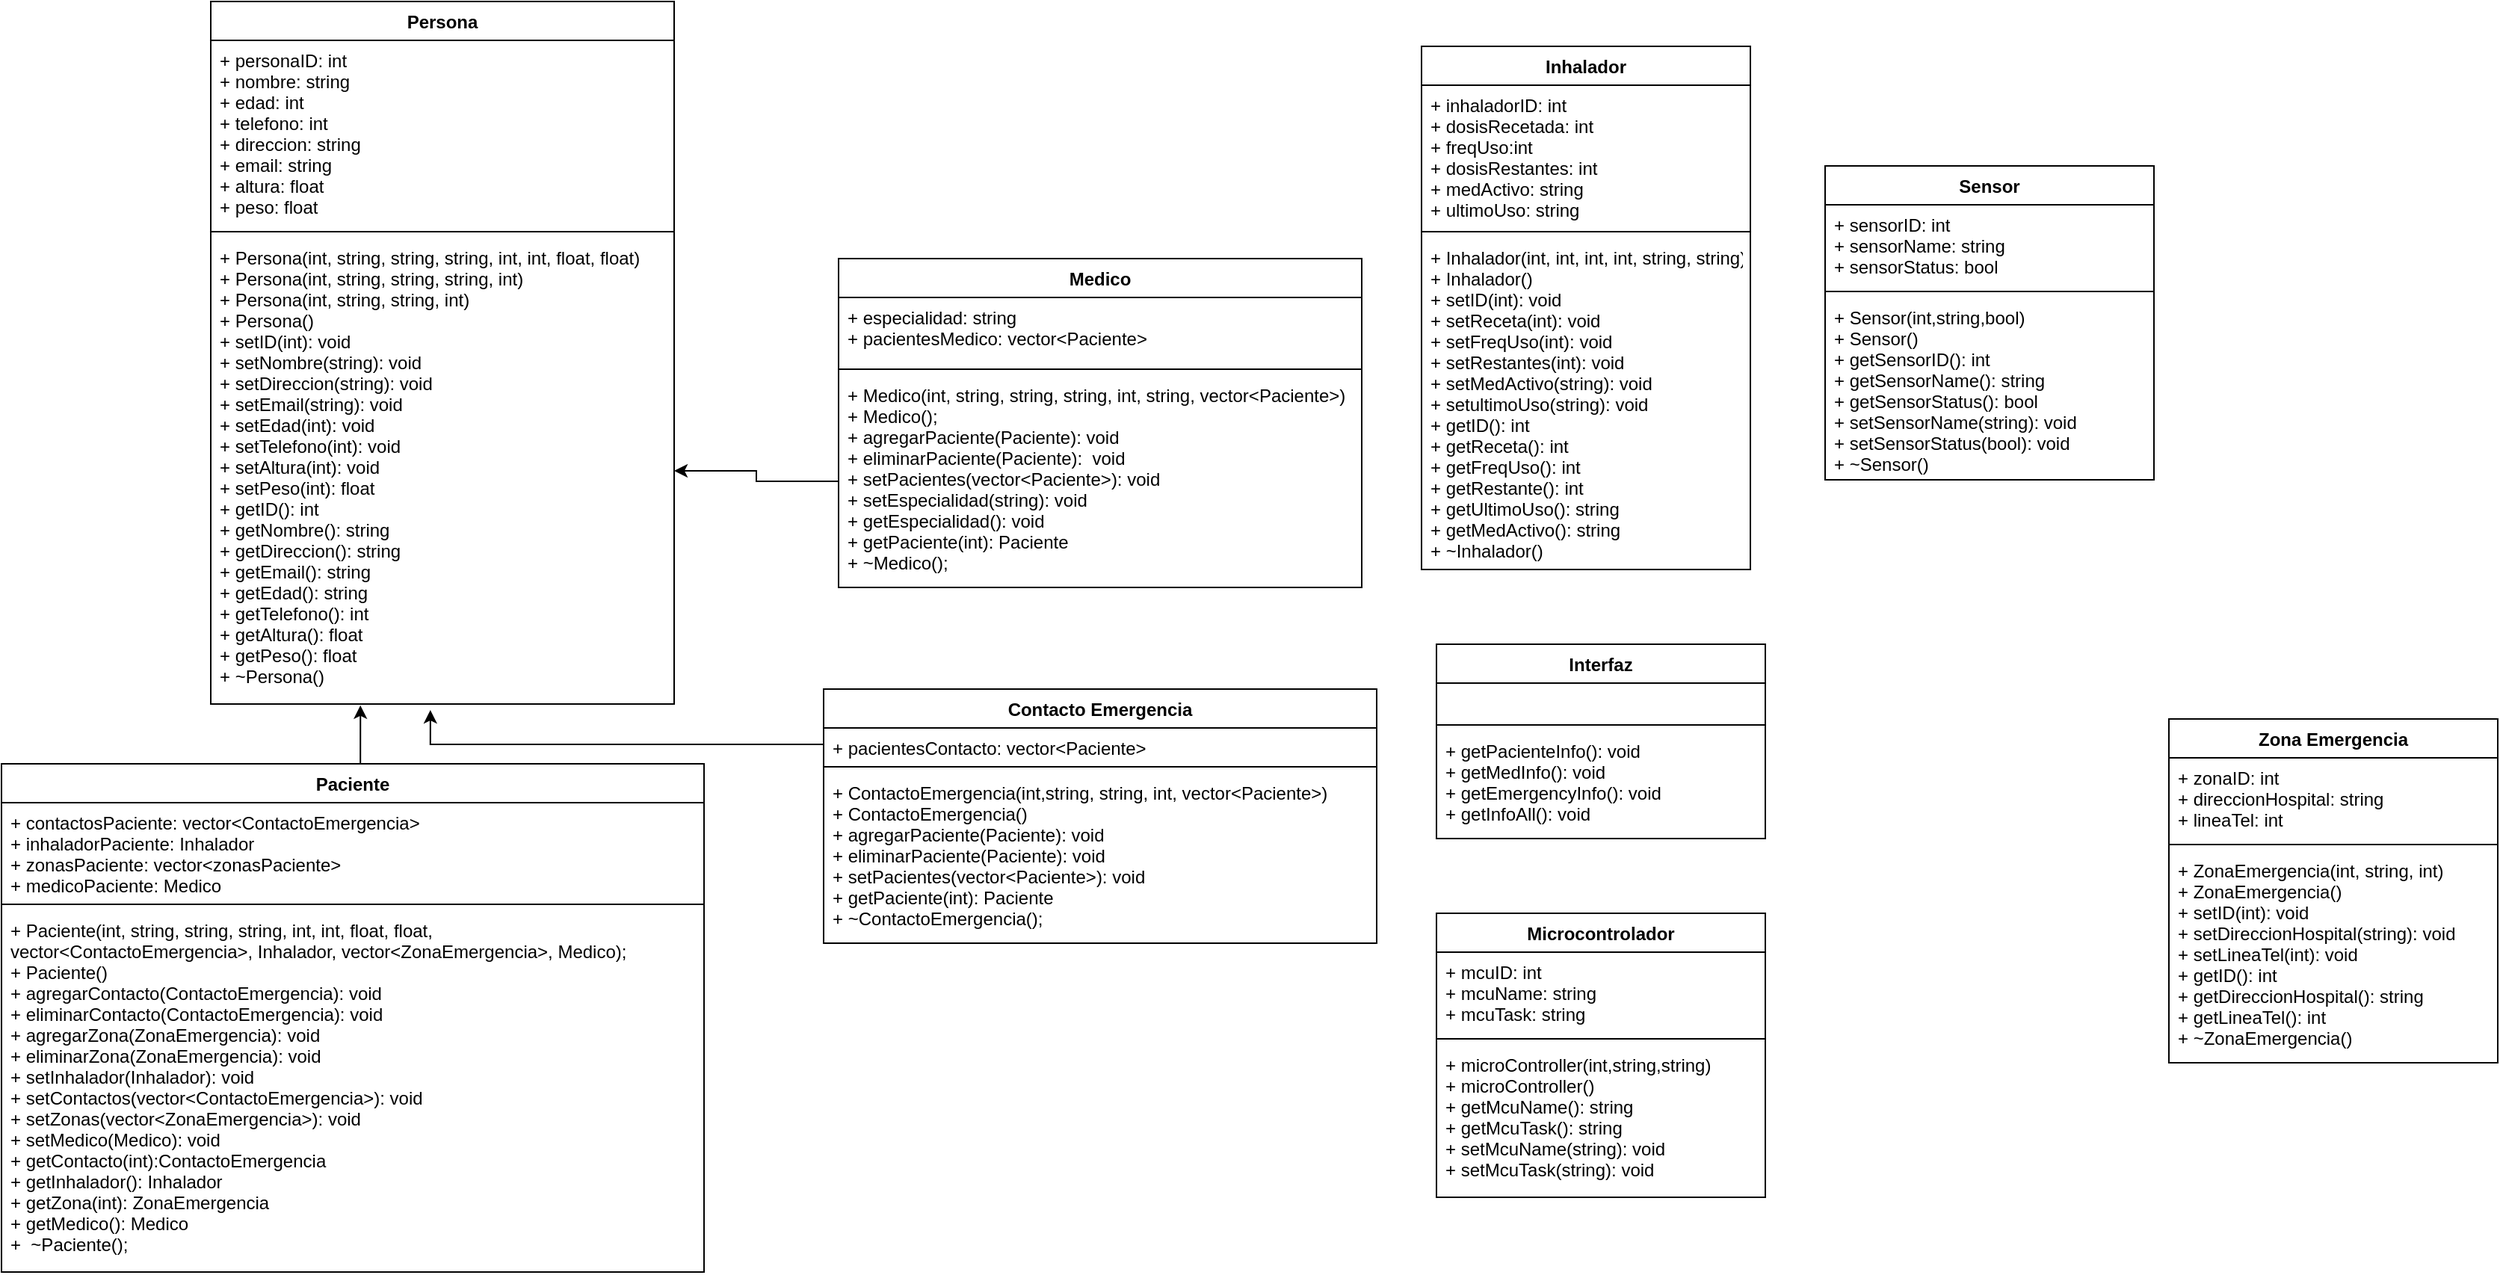 <mxfile version="22.0.6" type="github">
  <diagram id="Kw7EVnxhRdrsL6d94UCq" name="Page-1">
    <mxGraphModel dx="472" dy="798" grid="1" gridSize="10" guides="1" tooltips="1" connect="1" arrows="1" fold="1" page="1" pageScale="1" pageWidth="1920" pageHeight="1200" math="0" shadow="0">
      <root>
        <mxCell id="0" />
        <mxCell id="1" parent="0" />
        <mxCell id="8" value="Paciente" style="swimlane;fontStyle=1;align=center;verticalAlign=top;childLayout=stackLayout;horizontal=1;startSize=26;horizontalStack=0;resizeParent=1;resizeParentMax=0;resizeLast=0;collapsible=1;marginBottom=0;" parent="1" vertex="1">
          <mxGeometry x="40" y="550" width="470" height="340" as="geometry" />
        </mxCell>
        <mxCell id="9" value="+ contactosPaciente: vector&lt;ContactoEmergencia&gt;&#xa;+ inhaladorPaciente: Inhalador&#xa;+ zonasPaciente: vector&lt;zonasPaciente&gt;&#xa;+ medicoPaciente: Medico&#xa;" style="text;strokeColor=none;fillColor=none;align=left;verticalAlign=top;spacingLeft=4;spacingRight=4;overflow=hidden;rotatable=0;points=[[0,0.5],[1,0.5]];portConstraint=eastwest;" parent="8" vertex="1">
          <mxGeometry y="26" width="470" height="64" as="geometry" />
        </mxCell>
        <mxCell id="10" value="" style="line;strokeWidth=1;fillColor=none;align=left;verticalAlign=middle;spacingTop=-1;spacingLeft=3;spacingRight=3;rotatable=0;labelPosition=right;points=[];portConstraint=eastwest;strokeColor=inherit;" parent="8" vertex="1">
          <mxGeometry y="90" width="470" height="8" as="geometry" />
        </mxCell>
        <mxCell id="11" value="+ Paciente(int, string, string, string, int, int, float, float, &#xa;vector&lt;ContactoEmergencia&gt;, Inhalador, vector&lt;ZonaEmergencia&gt;, Medico);&#xa;+ Paciente()&#xa;+ agregarContacto(ContactoEmergencia): void&#xa;+ eliminarContacto(ContactoEmergencia): void &#xa;+ agregarZona(ZonaEmergencia): void &#xa;+ eliminarZona(ZonaEmergencia): void&#xa;+ setInhalador(Inhalador): void &#xa;+ setContactos(vector&lt;ContactoEmergencia&gt;): void &#xa;+ setZonas(vector&lt;ZonaEmergencia&gt;): void &#xa;+ setMedico(Medico): void&#xa;+ getContacto(int):ContactoEmergencia&#xa;+ getInhalador(): Inhalador &#xa;+ getZona(int): ZonaEmergencia &#xa;+ getMedico(): Medico &#xa;+  ~Paciente();" style="text;strokeColor=none;fillColor=none;align=left;verticalAlign=top;spacingLeft=4;spacingRight=4;overflow=hidden;rotatable=0;points=[[0,0.5],[1,0.5]];portConstraint=eastwest;" parent="8" vertex="1">
          <mxGeometry y="98" width="470" height="242" as="geometry" />
        </mxCell>
        <mxCell id="12" value="Persona" style="swimlane;fontStyle=1;align=center;verticalAlign=top;childLayout=stackLayout;horizontal=1;startSize=26;horizontalStack=0;resizeParent=1;resizeParentMax=0;resizeLast=0;collapsible=1;marginBottom=0;" parent="1" vertex="1">
          <mxGeometry x="180" y="40" width="310" height="470" as="geometry" />
        </mxCell>
        <mxCell id="13" value="+ personaID: int&#xa;+ nombre: string&#xa;+ edad: int&#xa;+ telefono: int&#xa;+ direccion: string&#xa;+ email: string&#xa;+ altura: float&#xa;+ peso: float" style="text;strokeColor=none;fillColor=none;align=left;verticalAlign=top;spacingLeft=4;spacingRight=4;overflow=hidden;rotatable=0;points=[[0,0.5],[1,0.5]];portConstraint=eastwest;" parent="12" vertex="1">
          <mxGeometry y="26" width="310" height="124" as="geometry" />
        </mxCell>
        <mxCell id="14" value="" style="line;strokeWidth=1;fillColor=none;align=left;verticalAlign=middle;spacingTop=-1;spacingLeft=3;spacingRight=3;rotatable=0;labelPosition=right;points=[];portConstraint=eastwest;strokeColor=inherit;" parent="12" vertex="1">
          <mxGeometry y="150" width="310" height="8" as="geometry" />
        </mxCell>
        <mxCell id="15" value="+ Persona(int, string, string, string, int, int, float, float)&#xa;+ Persona(int, string, string, string, int)&#xa;+ Persona(int, string, string, int)&#xa;+ Persona()&#xa;+ setID(int): void&#xa;+ setNombre(string): void&#xa;+ setDireccion(string): void&#xa;+ setEmail(string): void&#xa;+ setEdad(int): void&#xa;+ setTelefono(int): void&#xa;+ setAltura(int): void&#xa;+ setPeso(int): float&#xa;+ getID(): int&#xa;+ getNombre(): string&#xa;+ getDireccion(): string&#xa;+ getEmail(): string&#xa;+ getEdad(): string&#xa;+ getTelefono(): int&#xa;+ getAltura(): float&#xa;+ getPeso(): float&#xa;+ ~Persona()&#xa;&#xa;" style="text;strokeColor=none;fillColor=none;align=left;verticalAlign=top;spacingLeft=4;spacingRight=4;overflow=hidden;rotatable=0;points=[[0,0.5],[1,0.5]];portConstraint=eastwest;" parent="12" vertex="1">
          <mxGeometry y="158" width="310" height="312" as="geometry" />
        </mxCell>
        <mxCell id="16" value="Inhalador" style="swimlane;fontStyle=1;align=center;verticalAlign=top;childLayout=stackLayout;horizontal=1;startSize=26;horizontalStack=0;resizeParent=1;resizeParentMax=0;resizeLast=0;collapsible=1;marginBottom=0;" parent="1" vertex="1">
          <mxGeometry x="990" y="70" width="220" height="350" as="geometry" />
        </mxCell>
        <mxCell id="17" value="+ inhaladorID: int&#xa;+ dosisRecetada: int&#xa;+ freqUso:int &#xa;+ dosisRestantes: int&#xa;+ medActivo: string&#xa;+ ultimoUso: string" style="text;strokeColor=none;fillColor=none;align=left;verticalAlign=top;spacingLeft=4;spacingRight=4;overflow=hidden;rotatable=0;points=[[0,0.5],[1,0.5]];portConstraint=eastwest;" parent="16" vertex="1">
          <mxGeometry y="26" width="220" height="94" as="geometry" />
        </mxCell>
        <mxCell id="18" value="" style="line;strokeWidth=1;fillColor=none;align=left;verticalAlign=middle;spacingTop=-1;spacingLeft=3;spacingRight=3;rotatable=0;labelPosition=right;points=[];portConstraint=eastwest;strokeColor=inherit;" parent="16" vertex="1">
          <mxGeometry y="120" width="220" height="8" as="geometry" />
        </mxCell>
        <mxCell id="19" value="+ Inhalador(int, int, int, int, string, string)&#xa;+ Inhalador()&#xa;+ setID(int): void &#xa;+ setReceta(int): void &#xa;+ setFreqUso(int): void &#xa;+ setRestantes(int): void &#xa;+ setMedActivo(string): void &#xa;+ setultimoUso(string): void &#xa;+ getID(): int &#xa;+ getReceta(): int&#xa;+ getFreqUso(): int&#xa;+ getRestante(): int&#xa;+ getUltimoUso(): string&#xa;+ getMedActivo(): string&#xa;+ ~Inhalador()" style="text;strokeColor=none;fillColor=none;align=left;verticalAlign=top;spacingLeft=4;spacingRight=4;overflow=hidden;rotatable=0;points=[[0,0.5],[1,0.5]];portConstraint=eastwest;" parent="16" vertex="1">
          <mxGeometry y="128" width="220" height="222" as="geometry" />
        </mxCell>
        <mxCell id="31" value="Contacto Emergencia" style="swimlane;fontStyle=1;align=center;verticalAlign=top;childLayout=stackLayout;horizontal=1;startSize=26;horizontalStack=0;resizeParent=1;resizeParentMax=0;resizeLast=0;collapsible=1;marginBottom=0;" parent="1" vertex="1">
          <mxGeometry x="590" y="500" width="370" height="170" as="geometry" />
        </mxCell>
        <mxCell id="32" value="+ pacientesContacto: vector&lt;Paciente&gt;" style="text;strokeColor=none;fillColor=none;align=left;verticalAlign=top;spacingLeft=4;spacingRight=4;overflow=hidden;rotatable=0;points=[[0,0.5],[1,0.5]];portConstraint=eastwest;" parent="31" vertex="1">
          <mxGeometry y="26" width="370" height="22" as="geometry" />
        </mxCell>
        <mxCell id="33" value="" style="line;strokeWidth=1;fillColor=none;align=left;verticalAlign=middle;spacingTop=-1;spacingLeft=3;spacingRight=3;rotatable=0;labelPosition=right;points=[];portConstraint=eastwest;strokeColor=inherit;" parent="31" vertex="1">
          <mxGeometry y="48" width="370" height="8" as="geometry" />
        </mxCell>
        <mxCell id="34" value="+ ContactoEmergencia(int,string, string, int, vector&lt;Paciente&gt;)&#xa;+ ContactoEmergencia()&#xa;+ agregarPaciente(Paciente): void &#xa;+ eliminarPaciente(Paciente): void &#xa;+ setPacientes(vector&lt;Paciente&gt;): void &#xa;+ getPaciente(int): Paciente &#xa;+ ~ContactoEmergencia();" style="text;strokeColor=none;fillColor=none;align=left;verticalAlign=top;spacingLeft=4;spacingRight=4;overflow=hidden;rotatable=0;points=[[0,0.5],[1,0.5]];portConstraint=eastwest;" parent="31" vertex="1">
          <mxGeometry y="56" width="370" height="114" as="geometry" />
        </mxCell>
        <mxCell id="ZJcmUJeSf_xc25f1Tfg--34" value="Medico" style="swimlane;fontStyle=1;align=center;verticalAlign=top;childLayout=stackLayout;horizontal=1;startSize=26;horizontalStack=0;resizeParent=1;resizeParentMax=0;resizeLast=0;collapsible=1;marginBottom=0;" vertex="1" parent="1">
          <mxGeometry x="600" y="212" width="350" height="220" as="geometry" />
        </mxCell>
        <mxCell id="ZJcmUJeSf_xc25f1Tfg--35" value="+ especialidad: string&#xa;+ pacientesMedico: vector&lt;Paciente&gt;&#xa;" style="text;strokeColor=none;fillColor=none;align=left;verticalAlign=top;spacingLeft=4;spacingRight=4;overflow=hidden;rotatable=0;points=[[0,0.5],[1,0.5]];portConstraint=eastwest;" vertex="1" parent="ZJcmUJeSf_xc25f1Tfg--34">
          <mxGeometry y="26" width="350" height="44" as="geometry" />
        </mxCell>
        <mxCell id="ZJcmUJeSf_xc25f1Tfg--36" value="" style="line;strokeWidth=1;fillColor=none;align=left;verticalAlign=middle;spacingTop=-1;spacingLeft=3;spacingRight=3;rotatable=0;labelPosition=right;points=[];portConstraint=eastwest;strokeColor=inherit;" vertex="1" parent="ZJcmUJeSf_xc25f1Tfg--34">
          <mxGeometry y="70" width="350" height="8" as="geometry" />
        </mxCell>
        <mxCell id="ZJcmUJeSf_xc25f1Tfg--37" value="+ Medico(int, string, string, string, int, string, vector&lt;Paciente&gt;)&#xa;+ Medico();&#xa;+ agregarPaciente(Paciente): void &#xa;+ eliminarPaciente(Paciente):  void&#xa;+ setPacientes(vector&lt;Paciente&gt;): void &#xa;+ setEspecialidad(string): void&#xa;+ getEspecialidad(): void &#xa;+ getPaciente(int): Paciente&#xa;+ ~Medico();" style="text;strokeColor=none;fillColor=none;align=left;verticalAlign=top;spacingLeft=4;spacingRight=4;overflow=hidden;rotatable=0;points=[[0,0.5],[1,0.5]];portConstraint=eastwest;" vertex="1" parent="ZJcmUJeSf_xc25f1Tfg--34">
          <mxGeometry y="78" width="350" height="142" as="geometry" />
        </mxCell>
        <mxCell id="ZJcmUJeSf_xc25f1Tfg--40" style="edgeStyle=orthogonalEdgeStyle;rounded=0;orthogonalLoop=1;jettySize=auto;html=1;exitX=0.5;exitY=0;exitDx=0;exitDy=0;entryX=0.323;entryY=1.003;entryDx=0;entryDy=0;entryPerimeter=0;" edge="1" parent="1" source="8" target="15">
          <mxGeometry relative="1" as="geometry" />
        </mxCell>
        <mxCell id="ZJcmUJeSf_xc25f1Tfg--45" style="edgeStyle=orthogonalEdgeStyle;rounded=0;orthogonalLoop=1;jettySize=auto;html=1;exitX=0;exitY=0.5;exitDx=0;exitDy=0;entryX=0.474;entryY=1.013;entryDx=0;entryDy=0;entryPerimeter=0;" edge="1" parent="1" source="32" target="15">
          <mxGeometry relative="1" as="geometry">
            <Array as="points">
              <mxPoint x="327" y="537" />
            </Array>
          </mxGeometry>
        </mxCell>
        <mxCell id="ZJcmUJeSf_xc25f1Tfg--46" style="edgeStyle=orthogonalEdgeStyle;rounded=0;orthogonalLoop=1;jettySize=auto;html=1;exitX=0;exitY=0.5;exitDx=0;exitDy=0;" edge="1" parent="1" source="ZJcmUJeSf_xc25f1Tfg--37" target="15">
          <mxGeometry relative="1" as="geometry" />
        </mxCell>
        <mxCell id="ZJcmUJeSf_xc25f1Tfg--47" value="Zona Emergencia" style="swimlane;fontStyle=1;align=center;verticalAlign=top;childLayout=stackLayout;horizontal=1;startSize=26;horizontalStack=0;resizeParent=1;resizeParentMax=0;resizeLast=0;collapsible=1;marginBottom=0;" vertex="1" parent="1">
          <mxGeometry x="1490" y="520" width="220" height="230" as="geometry" />
        </mxCell>
        <mxCell id="ZJcmUJeSf_xc25f1Tfg--48" value="+ zonaID: int&#xa;+ direccionHospital: string&#xa;+ lineaTel: int" style="text;strokeColor=none;fillColor=none;align=left;verticalAlign=top;spacingLeft=4;spacingRight=4;overflow=hidden;rotatable=0;points=[[0,0.5],[1,0.5]];portConstraint=eastwest;" vertex="1" parent="ZJcmUJeSf_xc25f1Tfg--47">
          <mxGeometry y="26" width="220" height="54" as="geometry" />
        </mxCell>
        <mxCell id="ZJcmUJeSf_xc25f1Tfg--49" value="" style="line;strokeWidth=1;fillColor=none;align=left;verticalAlign=middle;spacingTop=-1;spacingLeft=3;spacingRight=3;rotatable=0;labelPosition=right;points=[];portConstraint=eastwest;strokeColor=inherit;" vertex="1" parent="ZJcmUJeSf_xc25f1Tfg--47">
          <mxGeometry y="80" width="220" height="8" as="geometry" />
        </mxCell>
        <mxCell id="ZJcmUJeSf_xc25f1Tfg--50" value="+ ZonaEmergencia(int, string, int)&#xa;+ ZonaEmergencia()&#xa;+ setID(int): void &#xa;+ setDireccionHospital(string): void &#xa;+ setLineaTel(int): void &#xa;+ getID(): int &#xa;+ getDireccionHospital(): string &#xa;+ getLineaTel(): int &#xa;+ ~ZonaEmergencia()" style="text;strokeColor=none;fillColor=none;align=left;verticalAlign=top;spacingLeft=4;spacingRight=4;overflow=hidden;rotatable=0;points=[[0,0.5],[1,0.5]];portConstraint=eastwest;" vertex="1" parent="ZJcmUJeSf_xc25f1Tfg--47">
          <mxGeometry y="88" width="220" height="142" as="geometry" />
        </mxCell>
        <mxCell id="ZJcmUJeSf_xc25f1Tfg--52" value="Sensor" style="swimlane;fontStyle=1;align=center;verticalAlign=top;childLayout=stackLayout;horizontal=1;startSize=26;horizontalStack=0;resizeParent=1;resizeParentMax=0;resizeLast=0;collapsible=1;marginBottom=0;" vertex="1" parent="1">
          <mxGeometry x="1260" y="150" width="220" height="210" as="geometry" />
        </mxCell>
        <mxCell id="ZJcmUJeSf_xc25f1Tfg--53" value="+ sensorID: int&#xa;+ sensorName: string&#xa;+ sensorStatus: bool" style="text;strokeColor=none;fillColor=none;align=left;verticalAlign=top;spacingLeft=4;spacingRight=4;overflow=hidden;rotatable=0;points=[[0,0.5],[1,0.5]];portConstraint=eastwest;" vertex="1" parent="ZJcmUJeSf_xc25f1Tfg--52">
          <mxGeometry y="26" width="220" height="54" as="geometry" />
        </mxCell>
        <mxCell id="ZJcmUJeSf_xc25f1Tfg--54" value="" style="line;strokeWidth=1;fillColor=none;align=left;verticalAlign=middle;spacingTop=-1;spacingLeft=3;spacingRight=3;rotatable=0;labelPosition=right;points=[];portConstraint=eastwest;strokeColor=inherit;" vertex="1" parent="ZJcmUJeSf_xc25f1Tfg--52">
          <mxGeometry y="80" width="220" height="8" as="geometry" />
        </mxCell>
        <mxCell id="ZJcmUJeSf_xc25f1Tfg--55" value="+ Sensor(int,string,bool)&#xa;+ Sensor()&#xa;+ getSensorID(): int&#xa;+ getSensorName(): string&#xa;+ getSensorStatus(): bool&#xa;+ setSensorName(string): void&#xa;+ setSensorStatus(bool): void&#xa;+ ~Sensor()" style="text;strokeColor=none;fillColor=none;align=left;verticalAlign=top;spacingLeft=4;spacingRight=4;overflow=hidden;rotatable=0;points=[[0,0.5],[1,0.5]];portConstraint=eastwest;" vertex="1" parent="ZJcmUJeSf_xc25f1Tfg--52">
          <mxGeometry y="88" width="220" height="122" as="geometry" />
        </mxCell>
        <mxCell id="ZJcmUJeSf_xc25f1Tfg--56" value="Microcontrolador" style="swimlane;fontStyle=1;align=center;verticalAlign=top;childLayout=stackLayout;horizontal=1;startSize=26;horizontalStack=0;resizeParent=1;resizeParentMax=0;resizeLast=0;collapsible=1;marginBottom=0;" vertex="1" parent="1">
          <mxGeometry x="1000" y="650" width="220" height="190" as="geometry" />
        </mxCell>
        <mxCell id="ZJcmUJeSf_xc25f1Tfg--57" value="+ mcuID: int&#xa;+ mcuName: string&#xa;+ mcuTask: string" style="text;strokeColor=none;fillColor=none;align=left;verticalAlign=top;spacingLeft=4;spacingRight=4;overflow=hidden;rotatable=0;points=[[0,0.5],[1,0.5]];portConstraint=eastwest;" vertex="1" parent="ZJcmUJeSf_xc25f1Tfg--56">
          <mxGeometry y="26" width="220" height="54" as="geometry" />
        </mxCell>
        <mxCell id="ZJcmUJeSf_xc25f1Tfg--58" value="" style="line;strokeWidth=1;fillColor=none;align=left;verticalAlign=middle;spacingTop=-1;spacingLeft=3;spacingRight=3;rotatable=0;labelPosition=right;points=[];portConstraint=eastwest;strokeColor=inherit;" vertex="1" parent="ZJcmUJeSf_xc25f1Tfg--56">
          <mxGeometry y="80" width="220" height="8" as="geometry" />
        </mxCell>
        <mxCell id="ZJcmUJeSf_xc25f1Tfg--59" value="+ microController(int,string,string)&#xa;+ microController()&#xa;+ getMcuName(): string&#xa;+ getMcuTask(): string&#xa;+ setMcuName(string): void&#xa;+ setMcuTask(string): void&#xa;" style="text;strokeColor=none;fillColor=none;align=left;verticalAlign=top;spacingLeft=4;spacingRight=4;overflow=hidden;rotatable=0;points=[[0,0.5],[1,0.5]];portConstraint=eastwest;" vertex="1" parent="ZJcmUJeSf_xc25f1Tfg--56">
          <mxGeometry y="88" width="220" height="102" as="geometry" />
        </mxCell>
        <mxCell id="ZJcmUJeSf_xc25f1Tfg--64" value="Interfaz" style="swimlane;fontStyle=1;align=center;verticalAlign=top;childLayout=stackLayout;horizontal=1;startSize=26;horizontalStack=0;resizeParent=1;resizeParentMax=0;resizeLast=0;collapsible=1;marginBottom=0;" vertex="1" parent="1">
          <mxGeometry x="1000" y="470" width="220" height="130" as="geometry" />
        </mxCell>
        <mxCell id="ZJcmUJeSf_xc25f1Tfg--65" value=" " style="text;strokeColor=none;fillColor=none;align=left;verticalAlign=top;spacingLeft=4;spacingRight=4;overflow=hidden;rotatable=0;points=[[0,0.5],[1,0.5]];portConstraint=eastwest;" vertex="1" parent="ZJcmUJeSf_xc25f1Tfg--64">
          <mxGeometry y="26" width="220" height="24" as="geometry" />
        </mxCell>
        <mxCell id="ZJcmUJeSf_xc25f1Tfg--66" value="" style="line;strokeWidth=1;fillColor=none;align=left;verticalAlign=middle;spacingTop=-1;spacingLeft=3;spacingRight=3;rotatable=0;labelPosition=right;points=[];portConstraint=eastwest;strokeColor=inherit;" vertex="1" parent="ZJcmUJeSf_xc25f1Tfg--64">
          <mxGeometry y="50" width="220" height="8" as="geometry" />
        </mxCell>
        <mxCell id="ZJcmUJeSf_xc25f1Tfg--67" value="+ getPacienteInfo(): void&#xa;+ getMedInfo(): void&#xa;+ getEmergencyInfo(): void&#xa;+ getInfoAll(): void" style="text;strokeColor=none;fillColor=none;align=left;verticalAlign=top;spacingLeft=4;spacingRight=4;overflow=hidden;rotatable=0;points=[[0,0.5],[1,0.5]];portConstraint=eastwest;" vertex="1" parent="ZJcmUJeSf_xc25f1Tfg--64">
          <mxGeometry y="58" width="220" height="72" as="geometry" />
        </mxCell>
      </root>
    </mxGraphModel>
  </diagram>
</mxfile>
